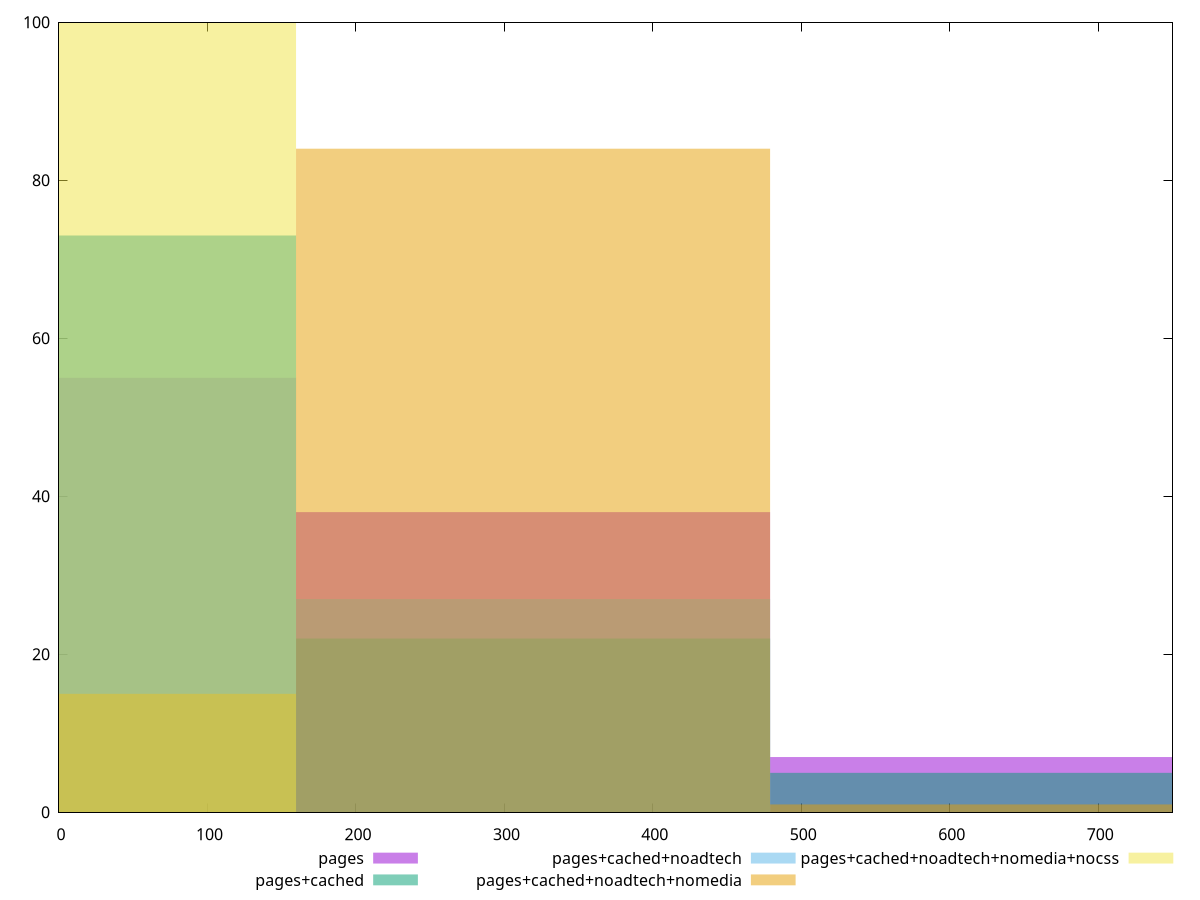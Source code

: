 reset

$pages <<EOF
0 55
319.30678469266763 38
638.6135693853353 7
EOF

$pagesCached <<EOF
319.30678469266763 22
0 73
638.6135693853353 5
EOF

$pagesCachedNoadtech <<EOF
319.30678469266763 27
0 73
EOF

$pagesCachedNoadtechNomedia <<EOF
319.30678469266763 84
0 15
638.6135693853353 1
EOF

$pagesCachedNoadtechNomediaNocss <<EOF
0 100
EOF

set key outside below
set boxwidth 319.30678469266763
set xrange [0:750]
set yrange [0:100]
set trange [0:100]
set style fill transparent solid 0.5 noborder
set terminal svg size 640, 530 enhanced background rgb 'white'
set output "report_00013_2021-02-09T12-04-24.940Z/unused-css-rules/comparison/histogram/all_raw.svg"

plot $pages title "pages" with boxes, \
     $pagesCached title "pages+cached" with boxes, \
     $pagesCachedNoadtech title "pages+cached+noadtech" with boxes, \
     $pagesCachedNoadtechNomedia title "pages+cached+noadtech+nomedia" with boxes, \
     $pagesCachedNoadtechNomediaNocss title "pages+cached+noadtech+nomedia+nocss" with boxes

reset
